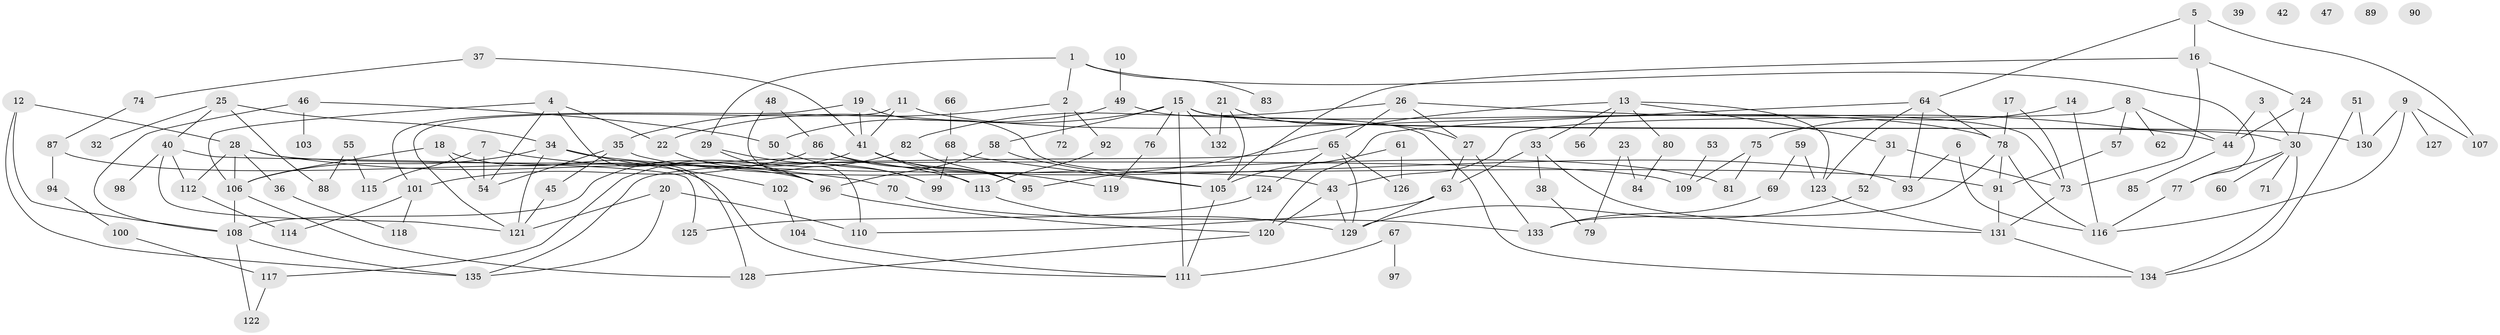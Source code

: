 // Generated by graph-tools (version 1.1) at 2025/00/03/09/25 03:00:51]
// undirected, 135 vertices, 199 edges
graph export_dot {
graph [start="1"]
  node [color=gray90,style=filled];
  1;
  2;
  3;
  4;
  5;
  6;
  7;
  8;
  9;
  10;
  11;
  12;
  13;
  14;
  15;
  16;
  17;
  18;
  19;
  20;
  21;
  22;
  23;
  24;
  25;
  26;
  27;
  28;
  29;
  30;
  31;
  32;
  33;
  34;
  35;
  36;
  37;
  38;
  39;
  40;
  41;
  42;
  43;
  44;
  45;
  46;
  47;
  48;
  49;
  50;
  51;
  52;
  53;
  54;
  55;
  56;
  57;
  58;
  59;
  60;
  61;
  62;
  63;
  64;
  65;
  66;
  67;
  68;
  69;
  70;
  71;
  72;
  73;
  74;
  75;
  76;
  77;
  78;
  79;
  80;
  81;
  82;
  83;
  84;
  85;
  86;
  87;
  88;
  89;
  90;
  91;
  92;
  93;
  94;
  95;
  96;
  97;
  98;
  99;
  100;
  101;
  102;
  103;
  104;
  105;
  106;
  107;
  108;
  109;
  110;
  111;
  112;
  113;
  114;
  115;
  116;
  117;
  118;
  119;
  120;
  121;
  122;
  123;
  124;
  125;
  126;
  127;
  128;
  129;
  130;
  131;
  132;
  133;
  134;
  135;
  1 -- 2;
  1 -- 29;
  1 -- 77;
  1 -- 83;
  2 -- 35;
  2 -- 72;
  2 -- 92;
  3 -- 30;
  3 -- 44;
  4 -- 22;
  4 -- 54;
  4 -- 106;
  4 -- 128;
  5 -- 16;
  5 -- 64;
  5 -- 107;
  6 -- 93;
  6 -- 116;
  7 -- 54;
  7 -- 113;
  7 -- 115;
  8 -- 43;
  8 -- 44;
  8 -- 57;
  8 -- 62;
  9 -- 107;
  9 -- 116;
  9 -- 127;
  9 -- 130;
  10 -- 49;
  11 -- 41;
  11 -- 78;
  11 -- 121;
  12 -- 28;
  12 -- 108;
  12 -- 135;
  13 -- 31;
  13 -- 33;
  13 -- 56;
  13 -- 80;
  13 -- 95;
  13 -- 123;
  14 -- 75;
  14 -- 116;
  15 -- 22;
  15 -- 30;
  15 -- 58;
  15 -- 73;
  15 -- 76;
  15 -- 111;
  15 -- 130;
  15 -- 132;
  16 -- 24;
  16 -- 73;
  16 -- 105;
  17 -- 73;
  17 -- 78;
  18 -- 54;
  18 -- 106;
  18 -- 111;
  19 -- 41;
  19 -- 43;
  19 -- 101;
  20 -- 110;
  20 -- 121;
  20 -- 135;
  21 -- 27;
  21 -- 105;
  21 -- 132;
  22 -- 96;
  23 -- 79;
  23 -- 84;
  24 -- 30;
  24 -- 44;
  25 -- 32;
  25 -- 34;
  25 -- 40;
  25 -- 88;
  26 -- 27;
  26 -- 44;
  26 -- 65;
  26 -- 82;
  27 -- 63;
  27 -- 133;
  28 -- 36;
  28 -- 70;
  28 -- 106;
  28 -- 109;
  28 -- 112;
  29 -- 96;
  29 -- 99;
  30 -- 60;
  30 -- 71;
  30 -- 77;
  30 -- 134;
  31 -- 52;
  31 -- 73;
  33 -- 38;
  33 -- 63;
  33 -- 131;
  34 -- 91;
  34 -- 102;
  34 -- 106;
  34 -- 121;
  35 -- 45;
  35 -- 54;
  35 -- 81;
  36 -- 118;
  37 -- 41;
  37 -- 74;
  38 -- 79;
  40 -- 98;
  40 -- 112;
  40 -- 121;
  40 -- 125;
  41 -- 95;
  41 -- 108;
  41 -- 113;
  41 -- 119;
  43 -- 120;
  43 -- 129;
  44 -- 85;
  45 -- 121;
  46 -- 50;
  46 -- 103;
  46 -- 108;
  48 -- 86;
  48 -- 110;
  49 -- 50;
  49 -- 134;
  50 -- 99;
  51 -- 130;
  51 -- 134;
  52 -- 129;
  53 -- 109;
  55 -- 88;
  55 -- 115;
  57 -- 91;
  58 -- 96;
  58 -- 105;
  59 -- 69;
  59 -- 123;
  61 -- 105;
  61 -- 126;
  63 -- 110;
  63 -- 129;
  64 -- 78;
  64 -- 93;
  64 -- 120;
  64 -- 123;
  65 -- 124;
  65 -- 126;
  65 -- 129;
  65 -- 135;
  66 -- 68;
  67 -- 97;
  67 -- 111;
  68 -- 99;
  68 -- 105;
  69 -- 133;
  70 -- 133;
  73 -- 131;
  74 -- 87;
  75 -- 81;
  75 -- 109;
  76 -- 119;
  77 -- 116;
  78 -- 91;
  78 -- 116;
  78 -- 133;
  80 -- 84;
  82 -- 95;
  82 -- 117;
  86 -- 93;
  86 -- 95;
  86 -- 101;
  87 -- 94;
  87 -- 96;
  91 -- 131;
  92 -- 113;
  94 -- 100;
  96 -- 120;
  100 -- 117;
  101 -- 114;
  101 -- 118;
  102 -- 104;
  104 -- 111;
  105 -- 111;
  106 -- 108;
  106 -- 128;
  108 -- 122;
  108 -- 135;
  112 -- 114;
  113 -- 129;
  117 -- 122;
  120 -- 128;
  123 -- 131;
  124 -- 125;
  131 -- 134;
}
